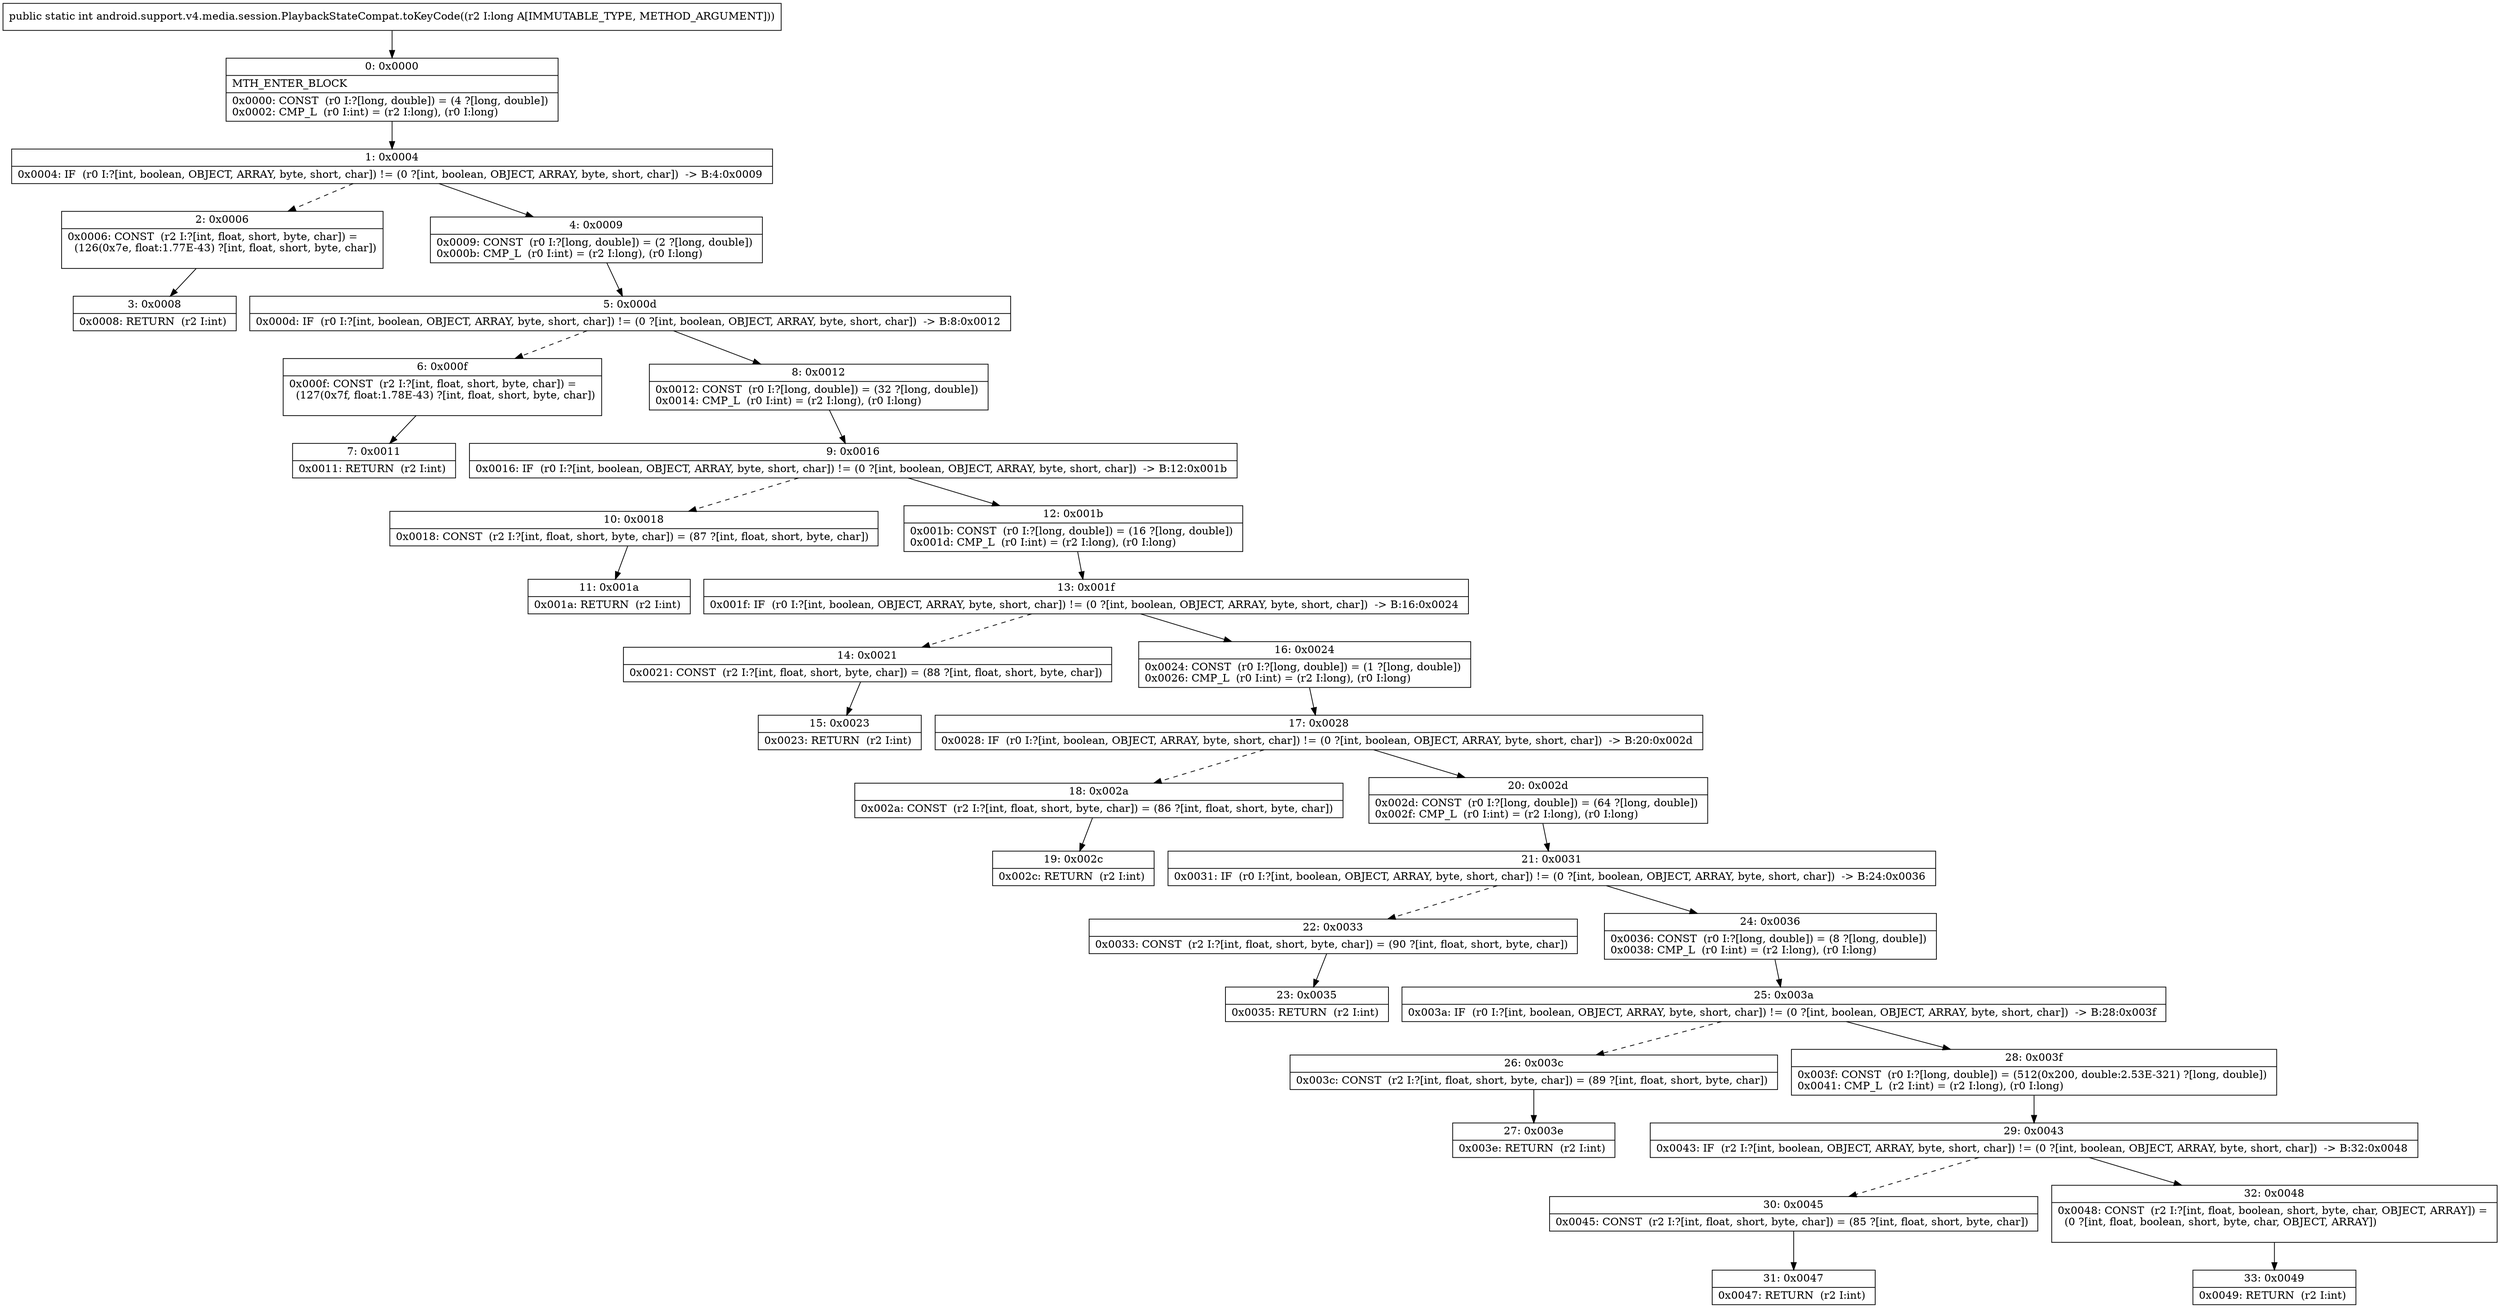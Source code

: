 digraph "CFG forandroid.support.v4.media.session.PlaybackStateCompat.toKeyCode(J)I" {
Node_0 [shape=record,label="{0\:\ 0x0000|MTH_ENTER_BLOCK\l|0x0000: CONST  (r0 I:?[long, double]) = (4 ?[long, double]) \l0x0002: CMP_L  (r0 I:int) = (r2 I:long), (r0 I:long) \l}"];
Node_1 [shape=record,label="{1\:\ 0x0004|0x0004: IF  (r0 I:?[int, boolean, OBJECT, ARRAY, byte, short, char]) != (0 ?[int, boolean, OBJECT, ARRAY, byte, short, char])  \-\> B:4:0x0009 \l}"];
Node_2 [shape=record,label="{2\:\ 0x0006|0x0006: CONST  (r2 I:?[int, float, short, byte, char]) = \l  (126(0x7e, float:1.77E\-43) ?[int, float, short, byte, char])\l \l}"];
Node_3 [shape=record,label="{3\:\ 0x0008|0x0008: RETURN  (r2 I:int) \l}"];
Node_4 [shape=record,label="{4\:\ 0x0009|0x0009: CONST  (r0 I:?[long, double]) = (2 ?[long, double]) \l0x000b: CMP_L  (r0 I:int) = (r2 I:long), (r0 I:long) \l}"];
Node_5 [shape=record,label="{5\:\ 0x000d|0x000d: IF  (r0 I:?[int, boolean, OBJECT, ARRAY, byte, short, char]) != (0 ?[int, boolean, OBJECT, ARRAY, byte, short, char])  \-\> B:8:0x0012 \l}"];
Node_6 [shape=record,label="{6\:\ 0x000f|0x000f: CONST  (r2 I:?[int, float, short, byte, char]) = \l  (127(0x7f, float:1.78E\-43) ?[int, float, short, byte, char])\l \l}"];
Node_7 [shape=record,label="{7\:\ 0x0011|0x0011: RETURN  (r2 I:int) \l}"];
Node_8 [shape=record,label="{8\:\ 0x0012|0x0012: CONST  (r0 I:?[long, double]) = (32 ?[long, double]) \l0x0014: CMP_L  (r0 I:int) = (r2 I:long), (r0 I:long) \l}"];
Node_9 [shape=record,label="{9\:\ 0x0016|0x0016: IF  (r0 I:?[int, boolean, OBJECT, ARRAY, byte, short, char]) != (0 ?[int, boolean, OBJECT, ARRAY, byte, short, char])  \-\> B:12:0x001b \l}"];
Node_10 [shape=record,label="{10\:\ 0x0018|0x0018: CONST  (r2 I:?[int, float, short, byte, char]) = (87 ?[int, float, short, byte, char]) \l}"];
Node_11 [shape=record,label="{11\:\ 0x001a|0x001a: RETURN  (r2 I:int) \l}"];
Node_12 [shape=record,label="{12\:\ 0x001b|0x001b: CONST  (r0 I:?[long, double]) = (16 ?[long, double]) \l0x001d: CMP_L  (r0 I:int) = (r2 I:long), (r0 I:long) \l}"];
Node_13 [shape=record,label="{13\:\ 0x001f|0x001f: IF  (r0 I:?[int, boolean, OBJECT, ARRAY, byte, short, char]) != (0 ?[int, boolean, OBJECT, ARRAY, byte, short, char])  \-\> B:16:0x0024 \l}"];
Node_14 [shape=record,label="{14\:\ 0x0021|0x0021: CONST  (r2 I:?[int, float, short, byte, char]) = (88 ?[int, float, short, byte, char]) \l}"];
Node_15 [shape=record,label="{15\:\ 0x0023|0x0023: RETURN  (r2 I:int) \l}"];
Node_16 [shape=record,label="{16\:\ 0x0024|0x0024: CONST  (r0 I:?[long, double]) = (1 ?[long, double]) \l0x0026: CMP_L  (r0 I:int) = (r2 I:long), (r0 I:long) \l}"];
Node_17 [shape=record,label="{17\:\ 0x0028|0x0028: IF  (r0 I:?[int, boolean, OBJECT, ARRAY, byte, short, char]) != (0 ?[int, boolean, OBJECT, ARRAY, byte, short, char])  \-\> B:20:0x002d \l}"];
Node_18 [shape=record,label="{18\:\ 0x002a|0x002a: CONST  (r2 I:?[int, float, short, byte, char]) = (86 ?[int, float, short, byte, char]) \l}"];
Node_19 [shape=record,label="{19\:\ 0x002c|0x002c: RETURN  (r2 I:int) \l}"];
Node_20 [shape=record,label="{20\:\ 0x002d|0x002d: CONST  (r0 I:?[long, double]) = (64 ?[long, double]) \l0x002f: CMP_L  (r0 I:int) = (r2 I:long), (r0 I:long) \l}"];
Node_21 [shape=record,label="{21\:\ 0x0031|0x0031: IF  (r0 I:?[int, boolean, OBJECT, ARRAY, byte, short, char]) != (0 ?[int, boolean, OBJECT, ARRAY, byte, short, char])  \-\> B:24:0x0036 \l}"];
Node_22 [shape=record,label="{22\:\ 0x0033|0x0033: CONST  (r2 I:?[int, float, short, byte, char]) = (90 ?[int, float, short, byte, char]) \l}"];
Node_23 [shape=record,label="{23\:\ 0x0035|0x0035: RETURN  (r2 I:int) \l}"];
Node_24 [shape=record,label="{24\:\ 0x0036|0x0036: CONST  (r0 I:?[long, double]) = (8 ?[long, double]) \l0x0038: CMP_L  (r0 I:int) = (r2 I:long), (r0 I:long) \l}"];
Node_25 [shape=record,label="{25\:\ 0x003a|0x003a: IF  (r0 I:?[int, boolean, OBJECT, ARRAY, byte, short, char]) != (0 ?[int, boolean, OBJECT, ARRAY, byte, short, char])  \-\> B:28:0x003f \l}"];
Node_26 [shape=record,label="{26\:\ 0x003c|0x003c: CONST  (r2 I:?[int, float, short, byte, char]) = (89 ?[int, float, short, byte, char]) \l}"];
Node_27 [shape=record,label="{27\:\ 0x003e|0x003e: RETURN  (r2 I:int) \l}"];
Node_28 [shape=record,label="{28\:\ 0x003f|0x003f: CONST  (r0 I:?[long, double]) = (512(0x200, double:2.53E\-321) ?[long, double]) \l0x0041: CMP_L  (r2 I:int) = (r2 I:long), (r0 I:long) \l}"];
Node_29 [shape=record,label="{29\:\ 0x0043|0x0043: IF  (r2 I:?[int, boolean, OBJECT, ARRAY, byte, short, char]) != (0 ?[int, boolean, OBJECT, ARRAY, byte, short, char])  \-\> B:32:0x0048 \l}"];
Node_30 [shape=record,label="{30\:\ 0x0045|0x0045: CONST  (r2 I:?[int, float, short, byte, char]) = (85 ?[int, float, short, byte, char]) \l}"];
Node_31 [shape=record,label="{31\:\ 0x0047|0x0047: RETURN  (r2 I:int) \l}"];
Node_32 [shape=record,label="{32\:\ 0x0048|0x0048: CONST  (r2 I:?[int, float, boolean, short, byte, char, OBJECT, ARRAY]) = \l  (0 ?[int, float, boolean, short, byte, char, OBJECT, ARRAY])\l \l}"];
Node_33 [shape=record,label="{33\:\ 0x0049|0x0049: RETURN  (r2 I:int) \l}"];
MethodNode[shape=record,label="{public static int android.support.v4.media.session.PlaybackStateCompat.toKeyCode((r2 I:long A[IMMUTABLE_TYPE, METHOD_ARGUMENT])) }"];
MethodNode -> Node_0;
Node_0 -> Node_1;
Node_1 -> Node_2[style=dashed];
Node_1 -> Node_4;
Node_2 -> Node_3;
Node_4 -> Node_5;
Node_5 -> Node_6[style=dashed];
Node_5 -> Node_8;
Node_6 -> Node_7;
Node_8 -> Node_9;
Node_9 -> Node_10[style=dashed];
Node_9 -> Node_12;
Node_10 -> Node_11;
Node_12 -> Node_13;
Node_13 -> Node_14[style=dashed];
Node_13 -> Node_16;
Node_14 -> Node_15;
Node_16 -> Node_17;
Node_17 -> Node_18[style=dashed];
Node_17 -> Node_20;
Node_18 -> Node_19;
Node_20 -> Node_21;
Node_21 -> Node_22[style=dashed];
Node_21 -> Node_24;
Node_22 -> Node_23;
Node_24 -> Node_25;
Node_25 -> Node_26[style=dashed];
Node_25 -> Node_28;
Node_26 -> Node_27;
Node_28 -> Node_29;
Node_29 -> Node_30[style=dashed];
Node_29 -> Node_32;
Node_30 -> Node_31;
Node_32 -> Node_33;
}

